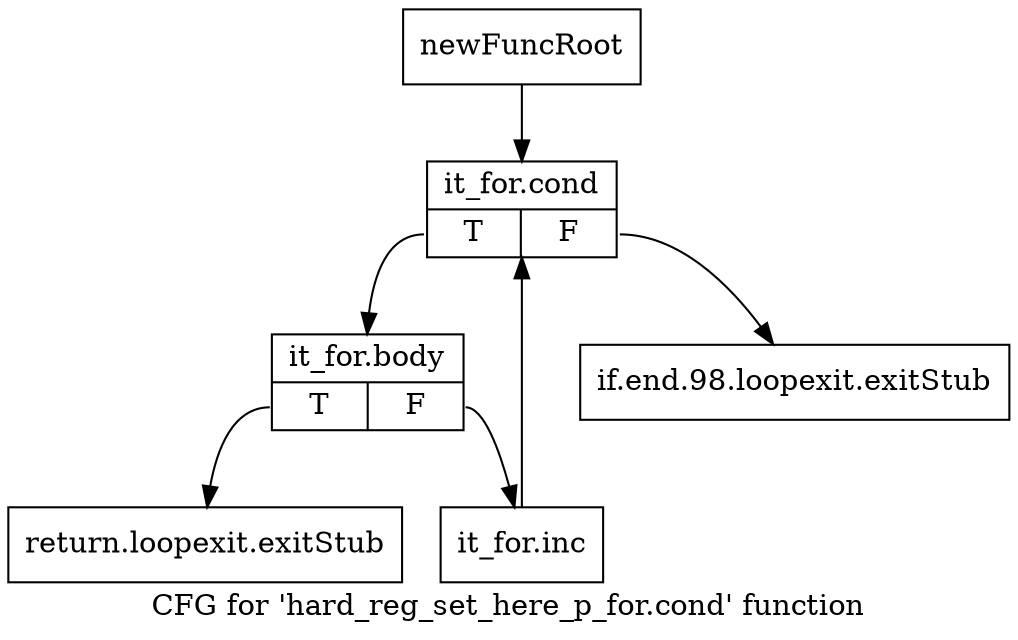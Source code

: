 digraph "CFG for 'hard_reg_set_here_p_for.cond' function" {
	label="CFG for 'hard_reg_set_here_p_for.cond' function";

	Node0xbd338a0 [shape=record,label="{newFuncRoot}"];
	Node0xbd338a0 -> Node0xbd33990;
	Node0xbd338f0 [shape=record,label="{if.end.98.loopexit.exitStub}"];
	Node0xbd33940 [shape=record,label="{return.loopexit.exitStub}"];
	Node0xbd33990 [shape=record,label="{it_for.cond|{<s0>T|<s1>F}}"];
	Node0xbd33990:s0 -> Node0xbd339e0;
	Node0xbd33990:s1 -> Node0xbd338f0;
	Node0xbd339e0 [shape=record,label="{it_for.body|{<s0>T|<s1>F}}"];
	Node0xbd339e0:s0 -> Node0xbd33940;
	Node0xbd339e0:s1 -> Node0xbd33a30;
	Node0xbd33a30 [shape=record,label="{it_for.inc}"];
	Node0xbd33a30 -> Node0xbd33990;
}
